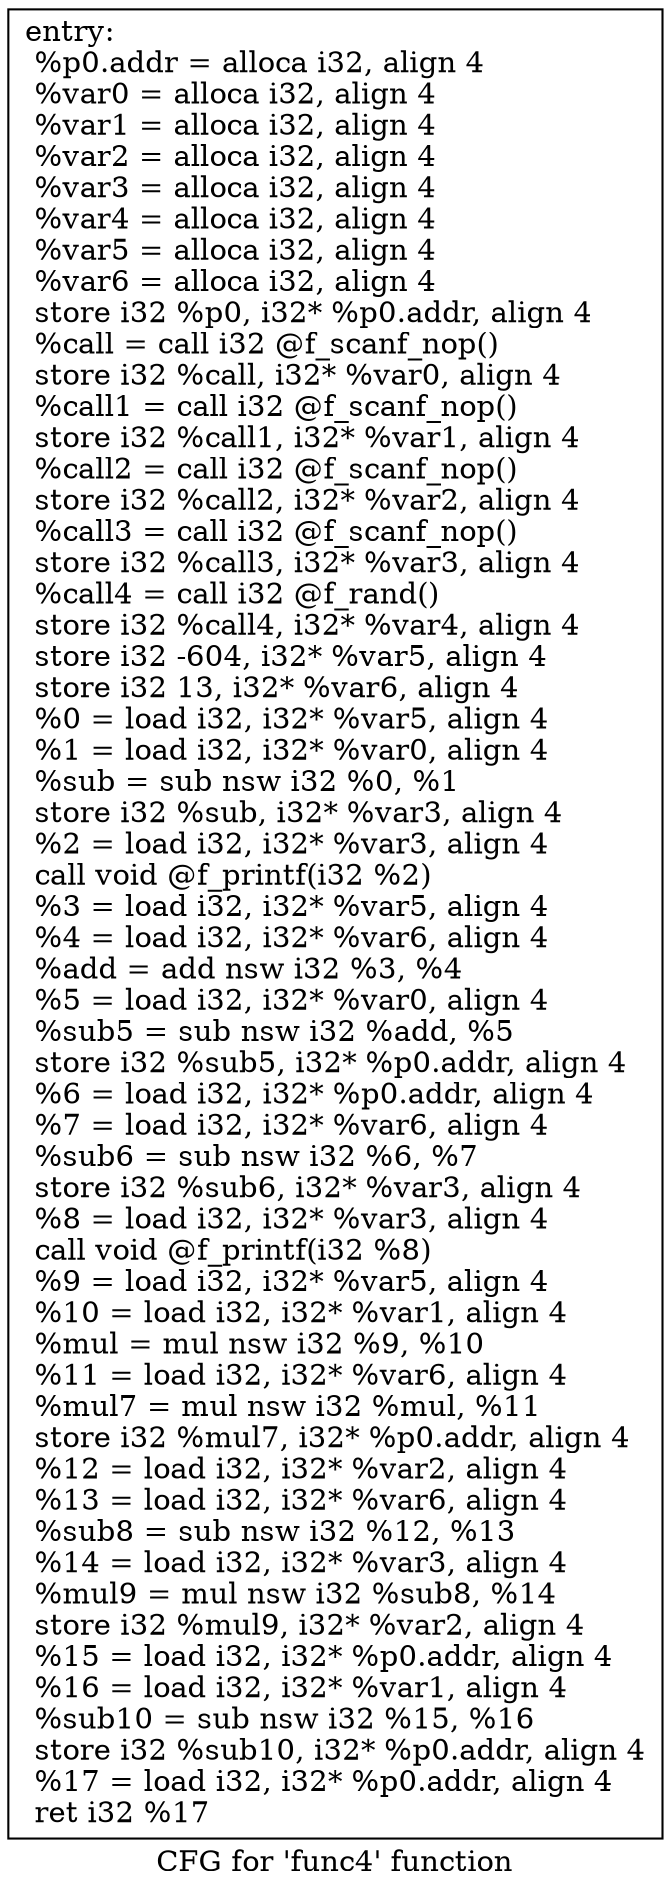 digraph "CFG for 'func4' function" {
	label="CFG for 'func4' function";

	Node0x555ee7fa4de0 [shape=record,label="{entry:\l  %p0.addr = alloca i32, align 4\l  %var0 = alloca i32, align 4\l  %var1 = alloca i32, align 4\l  %var2 = alloca i32, align 4\l  %var3 = alloca i32, align 4\l  %var4 = alloca i32, align 4\l  %var5 = alloca i32, align 4\l  %var6 = alloca i32, align 4\l  store i32 %p0, i32* %p0.addr, align 4\l  %call = call i32 @f_scanf_nop()\l  store i32 %call, i32* %var0, align 4\l  %call1 = call i32 @f_scanf_nop()\l  store i32 %call1, i32* %var1, align 4\l  %call2 = call i32 @f_scanf_nop()\l  store i32 %call2, i32* %var2, align 4\l  %call3 = call i32 @f_scanf_nop()\l  store i32 %call3, i32* %var3, align 4\l  %call4 = call i32 @f_rand()\l  store i32 %call4, i32* %var4, align 4\l  store i32 -604, i32* %var5, align 4\l  store i32 13, i32* %var6, align 4\l  %0 = load i32, i32* %var5, align 4\l  %1 = load i32, i32* %var0, align 4\l  %sub = sub nsw i32 %0, %1\l  store i32 %sub, i32* %var3, align 4\l  %2 = load i32, i32* %var3, align 4\l  call void @f_printf(i32 %2)\l  %3 = load i32, i32* %var5, align 4\l  %4 = load i32, i32* %var6, align 4\l  %add = add nsw i32 %3, %4\l  %5 = load i32, i32* %var0, align 4\l  %sub5 = sub nsw i32 %add, %5\l  store i32 %sub5, i32* %p0.addr, align 4\l  %6 = load i32, i32* %p0.addr, align 4\l  %7 = load i32, i32* %var6, align 4\l  %sub6 = sub nsw i32 %6, %7\l  store i32 %sub6, i32* %var3, align 4\l  %8 = load i32, i32* %var3, align 4\l  call void @f_printf(i32 %8)\l  %9 = load i32, i32* %var5, align 4\l  %10 = load i32, i32* %var1, align 4\l  %mul = mul nsw i32 %9, %10\l  %11 = load i32, i32* %var6, align 4\l  %mul7 = mul nsw i32 %mul, %11\l  store i32 %mul7, i32* %p0.addr, align 4\l  %12 = load i32, i32* %var2, align 4\l  %13 = load i32, i32* %var6, align 4\l  %sub8 = sub nsw i32 %12, %13\l  %14 = load i32, i32* %var3, align 4\l  %mul9 = mul nsw i32 %sub8, %14\l  store i32 %mul9, i32* %var2, align 4\l  %15 = load i32, i32* %p0.addr, align 4\l  %16 = load i32, i32* %var1, align 4\l  %sub10 = sub nsw i32 %15, %16\l  store i32 %sub10, i32* %p0.addr, align 4\l  %17 = load i32, i32* %p0.addr, align 4\l  ret i32 %17\l}"];
}
